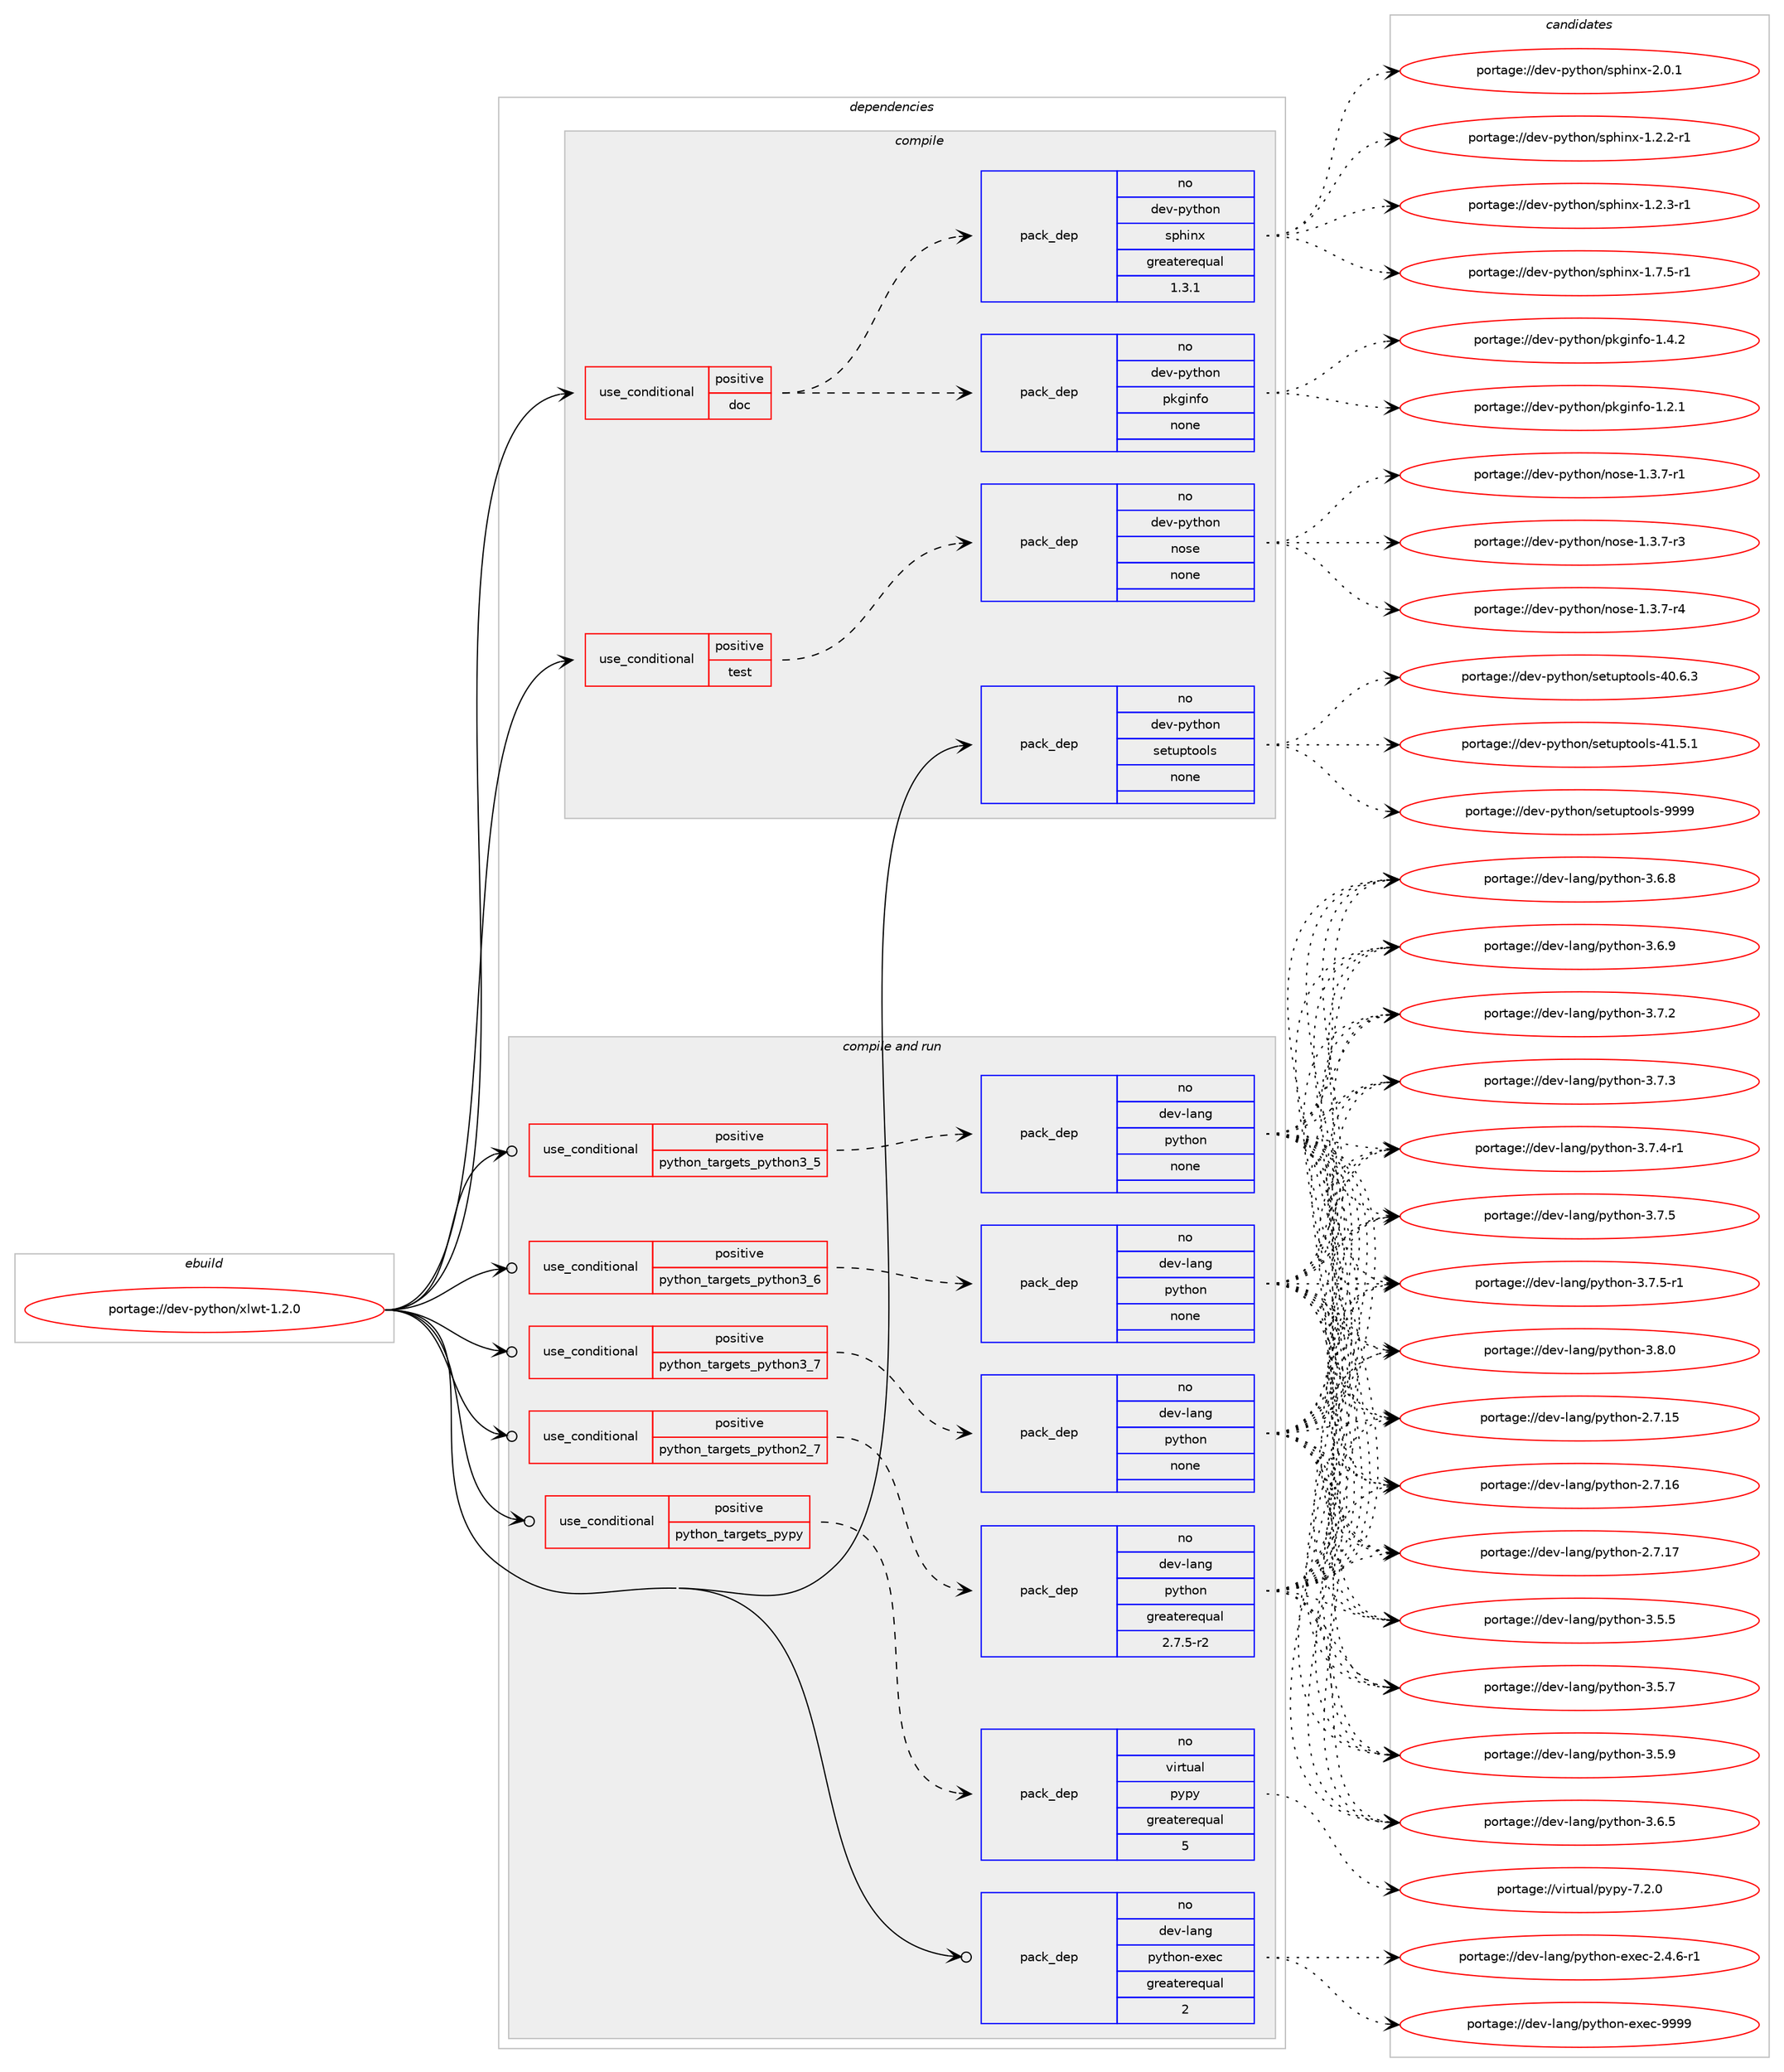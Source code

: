 digraph prolog {

# *************
# Graph options
# *************

newrank=true;
concentrate=true;
compound=true;
graph [rankdir=LR,fontname=Helvetica,fontsize=10,ranksep=1.5];#, ranksep=2.5, nodesep=0.2];
edge  [arrowhead=vee];
node  [fontname=Helvetica,fontsize=10];

# **********
# The ebuild
# **********

subgraph cluster_leftcol {
color=gray;
rank=same;
label=<<i>ebuild</i>>;
id [label="portage://dev-python/xlwt-1.2.0", color=red, width=4, href="../dev-python/xlwt-1.2.0.svg"];
}

# ****************
# The dependencies
# ****************

subgraph cluster_midcol {
color=gray;
label=<<i>dependencies</i>>;
subgraph cluster_compile {
fillcolor="#eeeeee";
style=filled;
label=<<i>compile</i>>;
subgraph cond41031 {
dependency179722 [label=<<TABLE BORDER="0" CELLBORDER="1" CELLSPACING="0" CELLPADDING="4"><TR><TD ROWSPAN="3" CELLPADDING="10">use_conditional</TD></TR><TR><TD>positive</TD></TR><TR><TD>doc</TD></TR></TABLE>>, shape=none, color=red];
subgraph pack135280 {
dependency179723 [label=<<TABLE BORDER="0" CELLBORDER="1" CELLSPACING="0" CELLPADDING="4" WIDTH="220"><TR><TD ROWSPAN="6" CELLPADDING="30">pack_dep</TD></TR><TR><TD WIDTH="110">no</TD></TR><TR><TD>dev-python</TD></TR><TR><TD>sphinx</TD></TR><TR><TD>greaterequal</TD></TR><TR><TD>1.3.1</TD></TR></TABLE>>, shape=none, color=blue];
}
dependency179722:e -> dependency179723:w [weight=20,style="dashed",arrowhead="vee"];
subgraph pack135281 {
dependency179724 [label=<<TABLE BORDER="0" CELLBORDER="1" CELLSPACING="0" CELLPADDING="4" WIDTH="220"><TR><TD ROWSPAN="6" CELLPADDING="30">pack_dep</TD></TR><TR><TD WIDTH="110">no</TD></TR><TR><TD>dev-python</TD></TR><TR><TD>pkginfo</TD></TR><TR><TD>none</TD></TR><TR><TD></TD></TR></TABLE>>, shape=none, color=blue];
}
dependency179722:e -> dependency179724:w [weight=20,style="dashed",arrowhead="vee"];
}
id:e -> dependency179722:w [weight=20,style="solid",arrowhead="vee"];
subgraph cond41032 {
dependency179725 [label=<<TABLE BORDER="0" CELLBORDER="1" CELLSPACING="0" CELLPADDING="4"><TR><TD ROWSPAN="3" CELLPADDING="10">use_conditional</TD></TR><TR><TD>positive</TD></TR><TR><TD>test</TD></TR></TABLE>>, shape=none, color=red];
subgraph pack135282 {
dependency179726 [label=<<TABLE BORDER="0" CELLBORDER="1" CELLSPACING="0" CELLPADDING="4" WIDTH="220"><TR><TD ROWSPAN="6" CELLPADDING="30">pack_dep</TD></TR><TR><TD WIDTH="110">no</TD></TR><TR><TD>dev-python</TD></TR><TR><TD>nose</TD></TR><TR><TD>none</TD></TR><TR><TD></TD></TR></TABLE>>, shape=none, color=blue];
}
dependency179725:e -> dependency179726:w [weight=20,style="dashed",arrowhead="vee"];
}
id:e -> dependency179725:w [weight=20,style="solid",arrowhead="vee"];
subgraph pack135283 {
dependency179727 [label=<<TABLE BORDER="0" CELLBORDER="1" CELLSPACING="0" CELLPADDING="4" WIDTH="220"><TR><TD ROWSPAN="6" CELLPADDING="30">pack_dep</TD></TR><TR><TD WIDTH="110">no</TD></TR><TR><TD>dev-python</TD></TR><TR><TD>setuptools</TD></TR><TR><TD>none</TD></TR><TR><TD></TD></TR></TABLE>>, shape=none, color=blue];
}
id:e -> dependency179727:w [weight=20,style="solid",arrowhead="vee"];
}
subgraph cluster_compileandrun {
fillcolor="#eeeeee";
style=filled;
label=<<i>compile and run</i>>;
subgraph cond41033 {
dependency179728 [label=<<TABLE BORDER="0" CELLBORDER="1" CELLSPACING="0" CELLPADDING="4"><TR><TD ROWSPAN="3" CELLPADDING="10">use_conditional</TD></TR><TR><TD>positive</TD></TR><TR><TD>python_targets_pypy</TD></TR></TABLE>>, shape=none, color=red];
subgraph pack135284 {
dependency179729 [label=<<TABLE BORDER="0" CELLBORDER="1" CELLSPACING="0" CELLPADDING="4" WIDTH="220"><TR><TD ROWSPAN="6" CELLPADDING="30">pack_dep</TD></TR><TR><TD WIDTH="110">no</TD></TR><TR><TD>virtual</TD></TR><TR><TD>pypy</TD></TR><TR><TD>greaterequal</TD></TR><TR><TD>5</TD></TR></TABLE>>, shape=none, color=blue];
}
dependency179728:e -> dependency179729:w [weight=20,style="dashed",arrowhead="vee"];
}
id:e -> dependency179728:w [weight=20,style="solid",arrowhead="odotvee"];
subgraph cond41034 {
dependency179730 [label=<<TABLE BORDER="0" CELLBORDER="1" CELLSPACING="0" CELLPADDING="4"><TR><TD ROWSPAN="3" CELLPADDING="10">use_conditional</TD></TR><TR><TD>positive</TD></TR><TR><TD>python_targets_python2_7</TD></TR></TABLE>>, shape=none, color=red];
subgraph pack135285 {
dependency179731 [label=<<TABLE BORDER="0" CELLBORDER="1" CELLSPACING="0" CELLPADDING="4" WIDTH="220"><TR><TD ROWSPAN="6" CELLPADDING="30">pack_dep</TD></TR><TR><TD WIDTH="110">no</TD></TR><TR><TD>dev-lang</TD></TR><TR><TD>python</TD></TR><TR><TD>greaterequal</TD></TR><TR><TD>2.7.5-r2</TD></TR></TABLE>>, shape=none, color=blue];
}
dependency179730:e -> dependency179731:w [weight=20,style="dashed",arrowhead="vee"];
}
id:e -> dependency179730:w [weight=20,style="solid",arrowhead="odotvee"];
subgraph cond41035 {
dependency179732 [label=<<TABLE BORDER="0" CELLBORDER="1" CELLSPACING="0" CELLPADDING="4"><TR><TD ROWSPAN="3" CELLPADDING="10">use_conditional</TD></TR><TR><TD>positive</TD></TR><TR><TD>python_targets_python3_5</TD></TR></TABLE>>, shape=none, color=red];
subgraph pack135286 {
dependency179733 [label=<<TABLE BORDER="0" CELLBORDER="1" CELLSPACING="0" CELLPADDING="4" WIDTH="220"><TR><TD ROWSPAN="6" CELLPADDING="30">pack_dep</TD></TR><TR><TD WIDTH="110">no</TD></TR><TR><TD>dev-lang</TD></TR><TR><TD>python</TD></TR><TR><TD>none</TD></TR><TR><TD></TD></TR></TABLE>>, shape=none, color=blue];
}
dependency179732:e -> dependency179733:w [weight=20,style="dashed",arrowhead="vee"];
}
id:e -> dependency179732:w [weight=20,style="solid",arrowhead="odotvee"];
subgraph cond41036 {
dependency179734 [label=<<TABLE BORDER="0" CELLBORDER="1" CELLSPACING="0" CELLPADDING="4"><TR><TD ROWSPAN="3" CELLPADDING="10">use_conditional</TD></TR><TR><TD>positive</TD></TR><TR><TD>python_targets_python3_6</TD></TR></TABLE>>, shape=none, color=red];
subgraph pack135287 {
dependency179735 [label=<<TABLE BORDER="0" CELLBORDER="1" CELLSPACING="0" CELLPADDING="4" WIDTH="220"><TR><TD ROWSPAN="6" CELLPADDING="30">pack_dep</TD></TR><TR><TD WIDTH="110">no</TD></TR><TR><TD>dev-lang</TD></TR><TR><TD>python</TD></TR><TR><TD>none</TD></TR><TR><TD></TD></TR></TABLE>>, shape=none, color=blue];
}
dependency179734:e -> dependency179735:w [weight=20,style="dashed",arrowhead="vee"];
}
id:e -> dependency179734:w [weight=20,style="solid",arrowhead="odotvee"];
subgraph cond41037 {
dependency179736 [label=<<TABLE BORDER="0" CELLBORDER="1" CELLSPACING="0" CELLPADDING="4"><TR><TD ROWSPAN="3" CELLPADDING="10">use_conditional</TD></TR><TR><TD>positive</TD></TR><TR><TD>python_targets_python3_7</TD></TR></TABLE>>, shape=none, color=red];
subgraph pack135288 {
dependency179737 [label=<<TABLE BORDER="0" CELLBORDER="1" CELLSPACING="0" CELLPADDING="4" WIDTH="220"><TR><TD ROWSPAN="6" CELLPADDING="30">pack_dep</TD></TR><TR><TD WIDTH="110">no</TD></TR><TR><TD>dev-lang</TD></TR><TR><TD>python</TD></TR><TR><TD>none</TD></TR><TR><TD></TD></TR></TABLE>>, shape=none, color=blue];
}
dependency179736:e -> dependency179737:w [weight=20,style="dashed",arrowhead="vee"];
}
id:e -> dependency179736:w [weight=20,style="solid",arrowhead="odotvee"];
subgraph pack135289 {
dependency179738 [label=<<TABLE BORDER="0" CELLBORDER="1" CELLSPACING="0" CELLPADDING="4" WIDTH="220"><TR><TD ROWSPAN="6" CELLPADDING="30">pack_dep</TD></TR><TR><TD WIDTH="110">no</TD></TR><TR><TD>dev-lang</TD></TR><TR><TD>python-exec</TD></TR><TR><TD>greaterequal</TD></TR><TR><TD>2</TD></TR></TABLE>>, shape=none, color=blue];
}
id:e -> dependency179738:w [weight=20,style="solid",arrowhead="odotvee"];
}
subgraph cluster_run {
fillcolor="#eeeeee";
style=filled;
label=<<i>run</i>>;
}
}

# **************
# The candidates
# **************

subgraph cluster_choices {
rank=same;
color=gray;
label=<<i>candidates</i>>;

subgraph choice135280 {
color=black;
nodesep=1;
choiceportage10010111845112121116104111110471151121041051101204549465046504511449 [label="portage://dev-python/sphinx-1.2.2-r1", color=red, width=4,href="../dev-python/sphinx-1.2.2-r1.svg"];
choiceportage10010111845112121116104111110471151121041051101204549465046514511449 [label="portage://dev-python/sphinx-1.2.3-r1", color=red, width=4,href="../dev-python/sphinx-1.2.3-r1.svg"];
choiceportage10010111845112121116104111110471151121041051101204549465546534511449 [label="portage://dev-python/sphinx-1.7.5-r1", color=red, width=4,href="../dev-python/sphinx-1.7.5-r1.svg"];
choiceportage1001011184511212111610411111047115112104105110120455046484649 [label="portage://dev-python/sphinx-2.0.1", color=red, width=4,href="../dev-python/sphinx-2.0.1.svg"];
dependency179723:e -> choiceportage10010111845112121116104111110471151121041051101204549465046504511449:w [style=dotted,weight="100"];
dependency179723:e -> choiceportage10010111845112121116104111110471151121041051101204549465046514511449:w [style=dotted,weight="100"];
dependency179723:e -> choiceportage10010111845112121116104111110471151121041051101204549465546534511449:w [style=dotted,weight="100"];
dependency179723:e -> choiceportage1001011184511212111610411111047115112104105110120455046484649:w [style=dotted,weight="100"];
}
subgraph choice135281 {
color=black;
nodesep=1;
choiceportage1001011184511212111610411111047112107103105110102111454946504649 [label="portage://dev-python/pkginfo-1.2.1", color=red, width=4,href="../dev-python/pkginfo-1.2.1.svg"];
choiceportage1001011184511212111610411111047112107103105110102111454946524650 [label="portage://dev-python/pkginfo-1.4.2", color=red, width=4,href="../dev-python/pkginfo-1.4.2.svg"];
dependency179724:e -> choiceportage1001011184511212111610411111047112107103105110102111454946504649:w [style=dotted,weight="100"];
dependency179724:e -> choiceportage1001011184511212111610411111047112107103105110102111454946524650:w [style=dotted,weight="100"];
}
subgraph choice135282 {
color=black;
nodesep=1;
choiceportage10010111845112121116104111110471101111151014549465146554511449 [label="portage://dev-python/nose-1.3.7-r1", color=red, width=4,href="../dev-python/nose-1.3.7-r1.svg"];
choiceportage10010111845112121116104111110471101111151014549465146554511451 [label="portage://dev-python/nose-1.3.7-r3", color=red, width=4,href="../dev-python/nose-1.3.7-r3.svg"];
choiceportage10010111845112121116104111110471101111151014549465146554511452 [label="portage://dev-python/nose-1.3.7-r4", color=red, width=4,href="../dev-python/nose-1.3.7-r4.svg"];
dependency179726:e -> choiceportage10010111845112121116104111110471101111151014549465146554511449:w [style=dotted,weight="100"];
dependency179726:e -> choiceportage10010111845112121116104111110471101111151014549465146554511451:w [style=dotted,weight="100"];
dependency179726:e -> choiceportage10010111845112121116104111110471101111151014549465146554511452:w [style=dotted,weight="100"];
}
subgraph choice135283 {
color=black;
nodesep=1;
choiceportage100101118451121211161041111104711510111611711211611111110811545524846544651 [label="portage://dev-python/setuptools-40.6.3", color=red, width=4,href="../dev-python/setuptools-40.6.3.svg"];
choiceportage100101118451121211161041111104711510111611711211611111110811545524946534649 [label="portage://dev-python/setuptools-41.5.1", color=red, width=4,href="../dev-python/setuptools-41.5.1.svg"];
choiceportage10010111845112121116104111110471151011161171121161111111081154557575757 [label="portage://dev-python/setuptools-9999", color=red, width=4,href="../dev-python/setuptools-9999.svg"];
dependency179727:e -> choiceportage100101118451121211161041111104711510111611711211611111110811545524846544651:w [style=dotted,weight="100"];
dependency179727:e -> choiceportage100101118451121211161041111104711510111611711211611111110811545524946534649:w [style=dotted,weight="100"];
dependency179727:e -> choiceportage10010111845112121116104111110471151011161171121161111111081154557575757:w [style=dotted,weight="100"];
}
subgraph choice135284 {
color=black;
nodesep=1;
choiceportage1181051141161179710847112121112121455546504648 [label="portage://virtual/pypy-7.2.0", color=red, width=4,href="../virtual/pypy-7.2.0.svg"];
dependency179729:e -> choiceportage1181051141161179710847112121112121455546504648:w [style=dotted,weight="100"];
}
subgraph choice135285 {
color=black;
nodesep=1;
choiceportage10010111845108971101034711212111610411111045504655464953 [label="portage://dev-lang/python-2.7.15", color=red, width=4,href="../dev-lang/python-2.7.15.svg"];
choiceportage10010111845108971101034711212111610411111045504655464954 [label="portage://dev-lang/python-2.7.16", color=red, width=4,href="../dev-lang/python-2.7.16.svg"];
choiceportage10010111845108971101034711212111610411111045504655464955 [label="portage://dev-lang/python-2.7.17", color=red, width=4,href="../dev-lang/python-2.7.17.svg"];
choiceportage100101118451089711010347112121116104111110455146534653 [label="portage://dev-lang/python-3.5.5", color=red, width=4,href="../dev-lang/python-3.5.5.svg"];
choiceportage100101118451089711010347112121116104111110455146534655 [label="portage://dev-lang/python-3.5.7", color=red, width=4,href="../dev-lang/python-3.5.7.svg"];
choiceportage100101118451089711010347112121116104111110455146534657 [label="portage://dev-lang/python-3.5.9", color=red, width=4,href="../dev-lang/python-3.5.9.svg"];
choiceportage100101118451089711010347112121116104111110455146544653 [label="portage://dev-lang/python-3.6.5", color=red, width=4,href="../dev-lang/python-3.6.5.svg"];
choiceportage100101118451089711010347112121116104111110455146544656 [label="portage://dev-lang/python-3.6.8", color=red, width=4,href="../dev-lang/python-3.6.8.svg"];
choiceportage100101118451089711010347112121116104111110455146544657 [label="portage://dev-lang/python-3.6.9", color=red, width=4,href="../dev-lang/python-3.6.9.svg"];
choiceportage100101118451089711010347112121116104111110455146554650 [label="portage://dev-lang/python-3.7.2", color=red, width=4,href="../dev-lang/python-3.7.2.svg"];
choiceportage100101118451089711010347112121116104111110455146554651 [label="portage://dev-lang/python-3.7.3", color=red, width=4,href="../dev-lang/python-3.7.3.svg"];
choiceportage1001011184510897110103471121211161041111104551465546524511449 [label="portage://dev-lang/python-3.7.4-r1", color=red, width=4,href="../dev-lang/python-3.7.4-r1.svg"];
choiceportage100101118451089711010347112121116104111110455146554653 [label="portage://dev-lang/python-3.7.5", color=red, width=4,href="../dev-lang/python-3.7.5.svg"];
choiceportage1001011184510897110103471121211161041111104551465546534511449 [label="portage://dev-lang/python-3.7.5-r1", color=red, width=4,href="../dev-lang/python-3.7.5-r1.svg"];
choiceportage100101118451089711010347112121116104111110455146564648 [label="portage://dev-lang/python-3.8.0", color=red, width=4,href="../dev-lang/python-3.8.0.svg"];
dependency179731:e -> choiceportage10010111845108971101034711212111610411111045504655464953:w [style=dotted,weight="100"];
dependency179731:e -> choiceportage10010111845108971101034711212111610411111045504655464954:w [style=dotted,weight="100"];
dependency179731:e -> choiceportage10010111845108971101034711212111610411111045504655464955:w [style=dotted,weight="100"];
dependency179731:e -> choiceportage100101118451089711010347112121116104111110455146534653:w [style=dotted,weight="100"];
dependency179731:e -> choiceportage100101118451089711010347112121116104111110455146534655:w [style=dotted,weight="100"];
dependency179731:e -> choiceportage100101118451089711010347112121116104111110455146534657:w [style=dotted,weight="100"];
dependency179731:e -> choiceportage100101118451089711010347112121116104111110455146544653:w [style=dotted,weight="100"];
dependency179731:e -> choiceportage100101118451089711010347112121116104111110455146544656:w [style=dotted,weight="100"];
dependency179731:e -> choiceportage100101118451089711010347112121116104111110455146544657:w [style=dotted,weight="100"];
dependency179731:e -> choiceportage100101118451089711010347112121116104111110455146554650:w [style=dotted,weight="100"];
dependency179731:e -> choiceportage100101118451089711010347112121116104111110455146554651:w [style=dotted,weight="100"];
dependency179731:e -> choiceportage1001011184510897110103471121211161041111104551465546524511449:w [style=dotted,weight="100"];
dependency179731:e -> choiceportage100101118451089711010347112121116104111110455146554653:w [style=dotted,weight="100"];
dependency179731:e -> choiceportage1001011184510897110103471121211161041111104551465546534511449:w [style=dotted,weight="100"];
dependency179731:e -> choiceportage100101118451089711010347112121116104111110455146564648:w [style=dotted,weight="100"];
}
subgraph choice135286 {
color=black;
nodesep=1;
choiceportage10010111845108971101034711212111610411111045504655464953 [label="portage://dev-lang/python-2.7.15", color=red, width=4,href="../dev-lang/python-2.7.15.svg"];
choiceportage10010111845108971101034711212111610411111045504655464954 [label="portage://dev-lang/python-2.7.16", color=red, width=4,href="../dev-lang/python-2.7.16.svg"];
choiceportage10010111845108971101034711212111610411111045504655464955 [label="portage://dev-lang/python-2.7.17", color=red, width=4,href="../dev-lang/python-2.7.17.svg"];
choiceportage100101118451089711010347112121116104111110455146534653 [label="portage://dev-lang/python-3.5.5", color=red, width=4,href="../dev-lang/python-3.5.5.svg"];
choiceportage100101118451089711010347112121116104111110455146534655 [label="portage://dev-lang/python-3.5.7", color=red, width=4,href="../dev-lang/python-3.5.7.svg"];
choiceportage100101118451089711010347112121116104111110455146534657 [label="portage://dev-lang/python-3.5.9", color=red, width=4,href="../dev-lang/python-3.5.9.svg"];
choiceportage100101118451089711010347112121116104111110455146544653 [label="portage://dev-lang/python-3.6.5", color=red, width=4,href="../dev-lang/python-3.6.5.svg"];
choiceportage100101118451089711010347112121116104111110455146544656 [label="portage://dev-lang/python-3.6.8", color=red, width=4,href="../dev-lang/python-3.6.8.svg"];
choiceportage100101118451089711010347112121116104111110455146544657 [label="portage://dev-lang/python-3.6.9", color=red, width=4,href="../dev-lang/python-3.6.9.svg"];
choiceportage100101118451089711010347112121116104111110455146554650 [label="portage://dev-lang/python-3.7.2", color=red, width=4,href="../dev-lang/python-3.7.2.svg"];
choiceportage100101118451089711010347112121116104111110455146554651 [label="portage://dev-lang/python-3.7.3", color=red, width=4,href="../dev-lang/python-3.7.3.svg"];
choiceportage1001011184510897110103471121211161041111104551465546524511449 [label="portage://dev-lang/python-3.7.4-r1", color=red, width=4,href="../dev-lang/python-3.7.4-r1.svg"];
choiceportage100101118451089711010347112121116104111110455146554653 [label="portage://dev-lang/python-3.7.5", color=red, width=4,href="../dev-lang/python-3.7.5.svg"];
choiceportage1001011184510897110103471121211161041111104551465546534511449 [label="portage://dev-lang/python-3.7.5-r1", color=red, width=4,href="../dev-lang/python-3.7.5-r1.svg"];
choiceportage100101118451089711010347112121116104111110455146564648 [label="portage://dev-lang/python-3.8.0", color=red, width=4,href="../dev-lang/python-3.8.0.svg"];
dependency179733:e -> choiceportage10010111845108971101034711212111610411111045504655464953:w [style=dotted,weight="100"];
dependency179733:e -> choiceportage10010111845108971101034711212111610411111045504655464954:w [style=dotted,weight="100"];
dependency179733:e -> choiceportage10010111845108971101034711212111610411111045504655464955:w [style=dotted,weight="100"];
dependency179733:e -> choiceportage100101118451089711010347112121116104111110455146534653:w [style=dotted,weight="100"];
dependency179733:e -> choiceportage100101118451089711010347112121116104111110455146534655:w [style=dotted,weight="100"];
dependency179733:e -> choiceportage100101118451089711010347112121116104111110455146534657:w [style=dotted,weight="100"];
dependency179733:e -> choiceportage100101118451089711010347112121116104111110455146544653:w [style=dotted,weight="100"];
dependency179733:e -> choiceportage100101118451089711010347112121116104111110455146544656:w [style=dotted,weight="100"];
dependency179733:e -> choiceportage100101118451089711010347112121116104111110455146544657:w [style=dotted,weight="100"];
dependency179733:e -> choiceportage100101118451089711010347112121116104111110455146554650:w [style=dotted,weight="100"];
dependency179733:e -> choiceportage100101118451089711010347112121116104111110455146554651:w [style=dotted,weight="100"];
dependency179733:e -> choiceportage1001011184510897110103471121211161041111104551465546524511449:w [style=dotted,weight="100"];
dependency179733:e -> choiceportage100101118451089711010347112121116104111110455146554653:w [style=dotted,weight="100"];
dependency179733:e -> choiceportage1001011184510897110103471121211161041111104551465546534511449:w [style=dotted,weight="100"];
dependency179733:e -> choiceportage100101118451089711010347112121116104111110455146564648:w [style=dotted,weight="100"];
}
subgraph choice135287 {
color=black;
nodesep=1;
choiceportage10010111845108971101034711212111610411111045504655464953 [label="portage://dev-lang/python-2.7.15", color=red, width=4,href="../dev-lang/python-2.7.15.svg"];
choiceportage10010111845108971101034711212111610411111045504655464954 [label="portage://dev-lang/python-2.7.16", color=red, width=4,href="../dev-lang/python-2.7.16.svg"];
choiceportage10010111845108971101034711212111610411111045504655464955 [label="portage://dev-lang/python-2.7.17", color=red, width=4,href="../dev-lang/python-2.7.17.svg"];
choiceportage100101118451089711010347112121116104111110455146534653 [label="portage://dev-lang/python-3.5.5", color=red, width=4,href="../dev-lang/python-3.5.5.svg"];
choiceportage100101118451089711010347112121116104111110455146534655 [label="portage://dev-lang/python-3.5.7", color=red, width=4,href="../dev-lang/python-3.5.7.svg"];
choiceportage100101118451089711010347112121116104111110455146534657 [label="portage://dev-lang/python-3.5.9", color=red, width=4,href="../dev-lang/python-3.5.9.svg"];
choiceportage100101118451089711010347112121116104111110455146544653 [label="portage://dev-lang/python-3.6.5", color=red, width=4,href="../dev-lang/python-3.6.5.svg"];
choiceportage100101118451089711010347112121116104111110455146544656 [label="portage://dev-lang/python-3.6.8", color=red, width=4,href="../dev-lang/python-3.6.8.svg"];
choiceportage100101118451089711010347112121116104111110455146544657 [label="portage://dev-lang/python-3.6.9", color=red, width=4,href="../dev-lang/python-3.6.9.svg"];
choiceportage100101118451089711010347112121116104111110455146554650 [label="portage://dev-lang/python-3.7.2", color=red, width=4,href="../dev-lang/python-3.7.2.svg"];
choiceportage100101118451089711010347112121116104111110455146554651 [label="portage://dev-lang/python-3.7.3", color=red, width=4,href="../dev-lang/python-3.7.3.svg"];
choiceportage1001011184510897110103471121211161041111104551465546524511449 [label="portage://dev-lang/python-3.7.4-r1", color=red, width=4,href="../dev-lang/python-3.7.4-r1.svg"];
choiceportage100101118451089711010347112121116104111110455146554653 [label="portage://dev-lang/python-3.7.5", color=red, width=4,href="../dev-lang/python-3.7.5.svg"];
choiceportage1001011184510897110103471121211161041111104551465546534511449 [label="portage://dev-lang/python-3.7.5-r1", color=red, width=4,href="../dev-lang/python-3.7.5-r1.svg"];
choiceportage100101118451089711010347112121116104111110455146564648 [label="portage://dev-lang/python-3.8.0", color=red, width=4,href="../dev-lang/python-3.8.0.svg"];
dependency179735:e -> choiceportage10010111845108971101034711212111610411111045504655464953:w [style=dotted,weight="100"];
dependency179735:e -> choiceportage10010111845108971101034711212111610411111045504655464954:w [style=dotted,weight="100"];
dependency179735:e -> choiceportage10010111845108971101034711212111610411111045504655464955:w [style=dotted,weight="100"];
dependency179735:e -> choiceportage100101118451089711010347112121116104111110455146534653:w [style=dotted,weight="100"];
dependency179735:e -> choiceportage100101118451089711010347112121116104111110455146534655:w [style=dotted,weight="100"];
dependency179735:e -> choiceportage100101118451089711010347112121116104111110455146534657:w [style=dotted,weight="100"];
dependency179735:e -> choiceportage100101118451089711010347112121116104111110455146544653:w [style=dotted,weight="100"];
dependency179735:e -> choiceportage100101118451089711010347112121116104111110455146544656:w [style=dotted,weight="100"];
dependency179735:e -> choiceportage100101118451089711010347112121116104111110455146544657:w [style=dotted,weight="100"];
dependency179735:e -> choiceportage100101118451089711010347112121116104111110455146554650:w [style=dotted,weight="100"];
dependency179735:e -> choiceportage100101118451089711010347112121116104111110455146554651:w [style=dotted,weight="100"];
dependency179735:e -> choiceportage1001011184510897110103471121211161041111104551465546524511449:w [style=dotted,weight="100"];
dependency179735:e -> choiceportage100101118451089711010347112121116104111110455146554653:w [style=dotted,weight="100"];
dependency179735:e -> choiceportage1001011184510897110103471121211161041111104551465546534511449:w [style=dotted,weight="100"];
dependency179735:e -> choiceportage100101118451089711010347112121116104111110455146564648:w [style=dotted,weight="100"];
}
subgraph choice135288 {
color=black;
nodesep=1;
choiceportage10010111845108971101034711212111610411111045504655464953 [label="portage://dev-lang/python-2.7.15", color=red, width=4,href="../dev-lang/python-2.7.15.svg"];
choiceportage10010111845108971101034711212111610411111045504655464954 [label="portage://dev-lang/python-2.7.16", color=red, width=4,href="../dev-lang/python-2.7.16.svg"];
choiceportage10010111845108971101034711212111610411111045504655464955 [label="portage://dev-lang/python-2.7.17", color=red, width=4,href="../dev-lang/python-2.7.17.svg"];
choiceportage100101118451089711010347112121116104111110455146534653 [label="portage://dev-lang/python-3.5.5", color=red, width=4,href="../dev-lang/python-3.5.5.svg"];
choiceportage100101118451089711010347112121116104111110455146534655 [label="portage://dev-lang/python-3.5.7", color=red, width=4,href="../dev-lang/python-3.5.7.svg"];
choiceportage100101118451089711010347112121116104111110455146534657 [label="portage://dev-lang/python-3.5.9", color=red, width=4,href="../dev-lang/python-3.5.9.svg"];
choiceportage100101118451089711010347112121116104111110455146544653 [label="portage://dev-lang/python-3.6.5", color=red, width=4,href="../dev-lang/python-3.6.5.svg"];
choiceportage100101118451089711010347112121116104111110455146544656 [label="portage://dev-lang/python-3.6.8", color=red, width=4,href="../dev-lang/python-3.6.8.svg"];
choiceportage100101118451089711010347112121116104111110455146544657 [label="portage://dev-lang/python-3.6.9", color=red, width=4,href="../dev-lang/python-3.6.9.svg"];
choiceportage100101118451089711010347112121116104111110455146554650 [label="portage://dev-lang/python-3.7.2", color=red, width=4,href="../dev-lang/python-3.7.2.svg"];
choiceportage100101118451089711010347112121116104111110455146554651 [label="portage://dev-lang/python-3.7.3", color=red, width=4,href="../dev-lang/python-3.7.3.svg"];
choiceportage1001011184510897110103471121211161041111104551465546524511449 [label="portage://dev-lang/python-3.7.4-r1", color=red, width=4,href="../dev-lang/python-3.7.4-r1.svg"];
choiceportage100101118451089711010347112121116104111110455146554653 [label="portage://dev-lang/python-3.7.5", color=red, width=4,href="../dev-lang/python-3.7.5.svg"];
choiceportage1001011184510897110103471121211161041111104551465546534511449 [label="portage://dev-lang/python-3.7.5-r1", color=red, width=4,href="../dev-lang/python-3.7.5-r1.svg"];
choiceportage100101118451089711010347112121116104111110455146564648 [label="portage://dev-lang/python-3.8.0", color=red, width=4,href="../dev-lang/python-3.8.0.svg"];
dependency179737:e -> choiceportage10010111845108971101034711212111610411111045504655464953:w [style=dotted,weight="100"];
dependency179737:e -> choiceportage10010111845108971101034711212111610411111045504655464954:w [style=dotted,weight="100"];
dependency179737:e -> choiceportage10010111845108971101034711212111610411111045504655464955:w [style=dotted,weight="100"];
dependency179737:e -> choiceportage100101118451089711010347112121116104111110455146534653:w [style=dotted,weight="100"];
dependency179737:e -> choiceportage100101118451089711010347112121116104111110455146534655:w [style=dotted,weight="100"];
dependency179737:e -> choiceportage100101118451089711010347112121116104111110455146534657:w [style=dotted,weight="100"];
dependency179737:e -> choiceportage100101118451089711010347112121116104111110455146544653:w [style=dotted,weight="100"];
dependency179737:e -> choiceportage100101118451089711010347112121116104111110455146544656:w [style=dotted,weight="100"];
dependency179737:e -> choiceportage100101118451089711010347112121116104111110455146544657:w [style=dotted,weight="100"];
dependency179737:e -> choiceportage100101118451089711010347112121116104111110455146554650:w [style=dotted,weight="100"];
dependency179737:e -> choiceportage100101118451089711010347112121116104111110455146554651:w [style=dotted,weight="100"];
dependency179737:e -> choiceportage1001011184510897110103471121211161041111104551465546524511449:w [style=dotted,weight="100"];
dependency179737:e -> choiceportage100101118451089711010347112121116104111110455146554653:w [style=dotted,weight="100"];
dependency179737:e -> choiceportage1001011184510897110103471121211161041111104551465546534511449:w [style=dotted,weight="100"];
dependency179737:e -> choiceportage100101118451089711010347112121116104111110455146564648:w [style=dotted,weight="100"];
}
subgraph choice135289 {
color=black;
nodesep=1;
choiceportage10010111845108971101034711212111610411111045101120101994550465246544511449 [label="portage://dev-lang/python-exec-2.4.6-r1", color=red, width=4,href="../dev-lang/python-exec-2.4.6-r1.svg"];
choiceportage10010111845108971101034711212111610411111045101120101994557575757 [label="portage://dev-lang/python-exec-9999", color=red, width=4,href="../dev-lang/python-exec-9999.svg"];
dependency179738:e -> choiceportage10010111845108971101034711212111610411111045101120101994550465246544511449:w [style=dotted,weight="100"];
dependency179738:e -> choiceportage10010111845108971101034711212111610411111045101120101994557575757:w [style=dotted,weight="100"];
}
}

}
